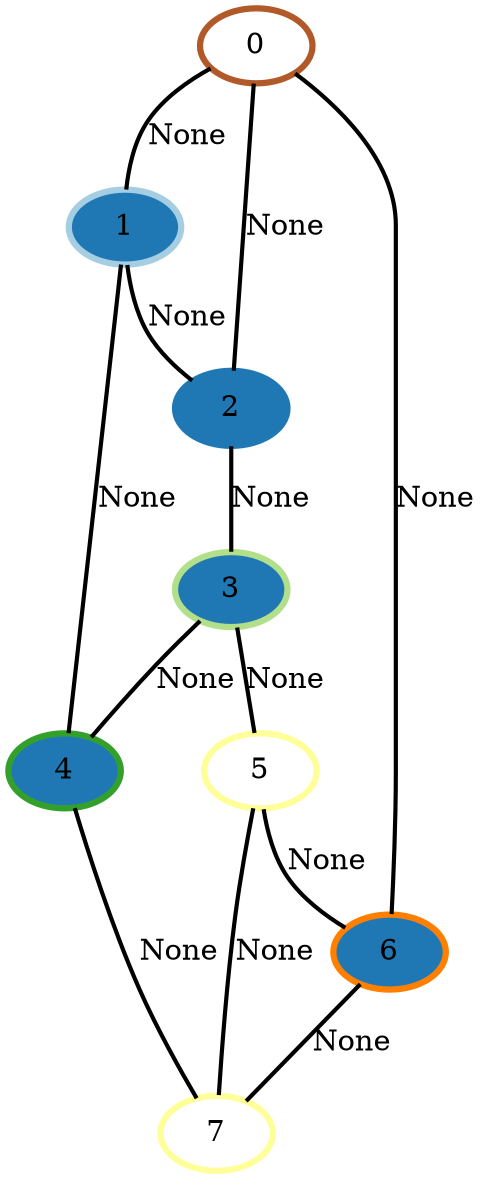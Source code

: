 graph G {
    0 [penwidth=3,label="0",color=12, colorscheme=paired12]
    1 [penwidth=3,label="1",color=1, colorscheme=paired12,style=filled,fillcolor=2]
    2 [penwidth=3,label="2",color=2, colorscheme=paired12,style=filled,fillcolor=2]
    3 [penwidth=3,label="3",color=3, colorscheme=paired12,style=filled,fillcolor=2]
    4 [penwidth=3,label="4",color=4, colorscheme=paired12,style=filled,fillcolor=2]
    5 [penwidth=3,label="5",color=11, colorscheme=paired12]
    6 [penwidth=3,label="6",color=8, colorscheme=paired12,style=filled,fillcolor=2]
    7 [penwidth=3,label="7",color=11, colorscheme=paired12]

    0--1 [penwidth=2,label="None"]
    0--2 [penwidth=2,label="None"]
    0--6 [penwidth=2,label="None"]
    1--2 [penwidth=2,label="None"]
    1--4 [penwidth=2,label="None"]
    2--3 [penwidth=2,label="None"]
    3--4 [penwidth=2,label="None"]
    3--5 [penwidth=2,label="None"]
    4--7 [penwidth=2,label="None"]
    5--6 [penwidth=2,label="None"]
    5--7 [penwidth=2,label="None"]
    6--7 [penwidth=2,label="None"]
}